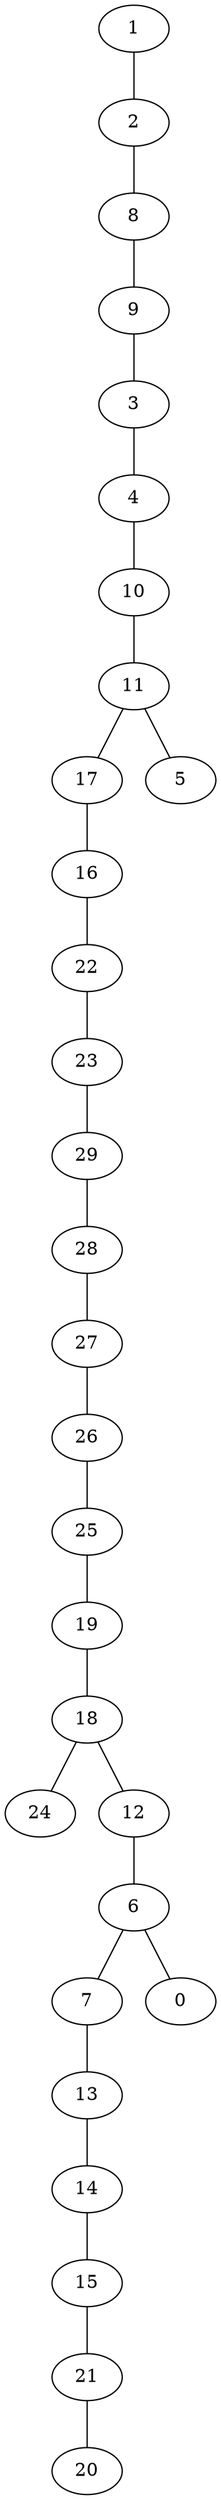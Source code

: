 graph{
   3 -- 4;
   6 -- 7;
   1 -- 2;
   18 -- 24;
   28 -- 27;
   4 -- 10;
   7 -- 13;
   27 -- 26;
   10 -- 11;
   13 -- 14;
   26 -- 25;
   11 -- 17;
   14 -- 15;
   25 -- 19;
   17 -- 16;
   15 -- 21;
   19 -- 18;
   16 -- 22;
   21 -- 20;
   2 -- 8;
   11 -- 5;
   18 -- 12;
   22 -- 23;
   8 -- 9;
   12 -- 6;
   23 -- 29;
   9 -- 3;
   6 -- 0;
   29 -- 28;
}